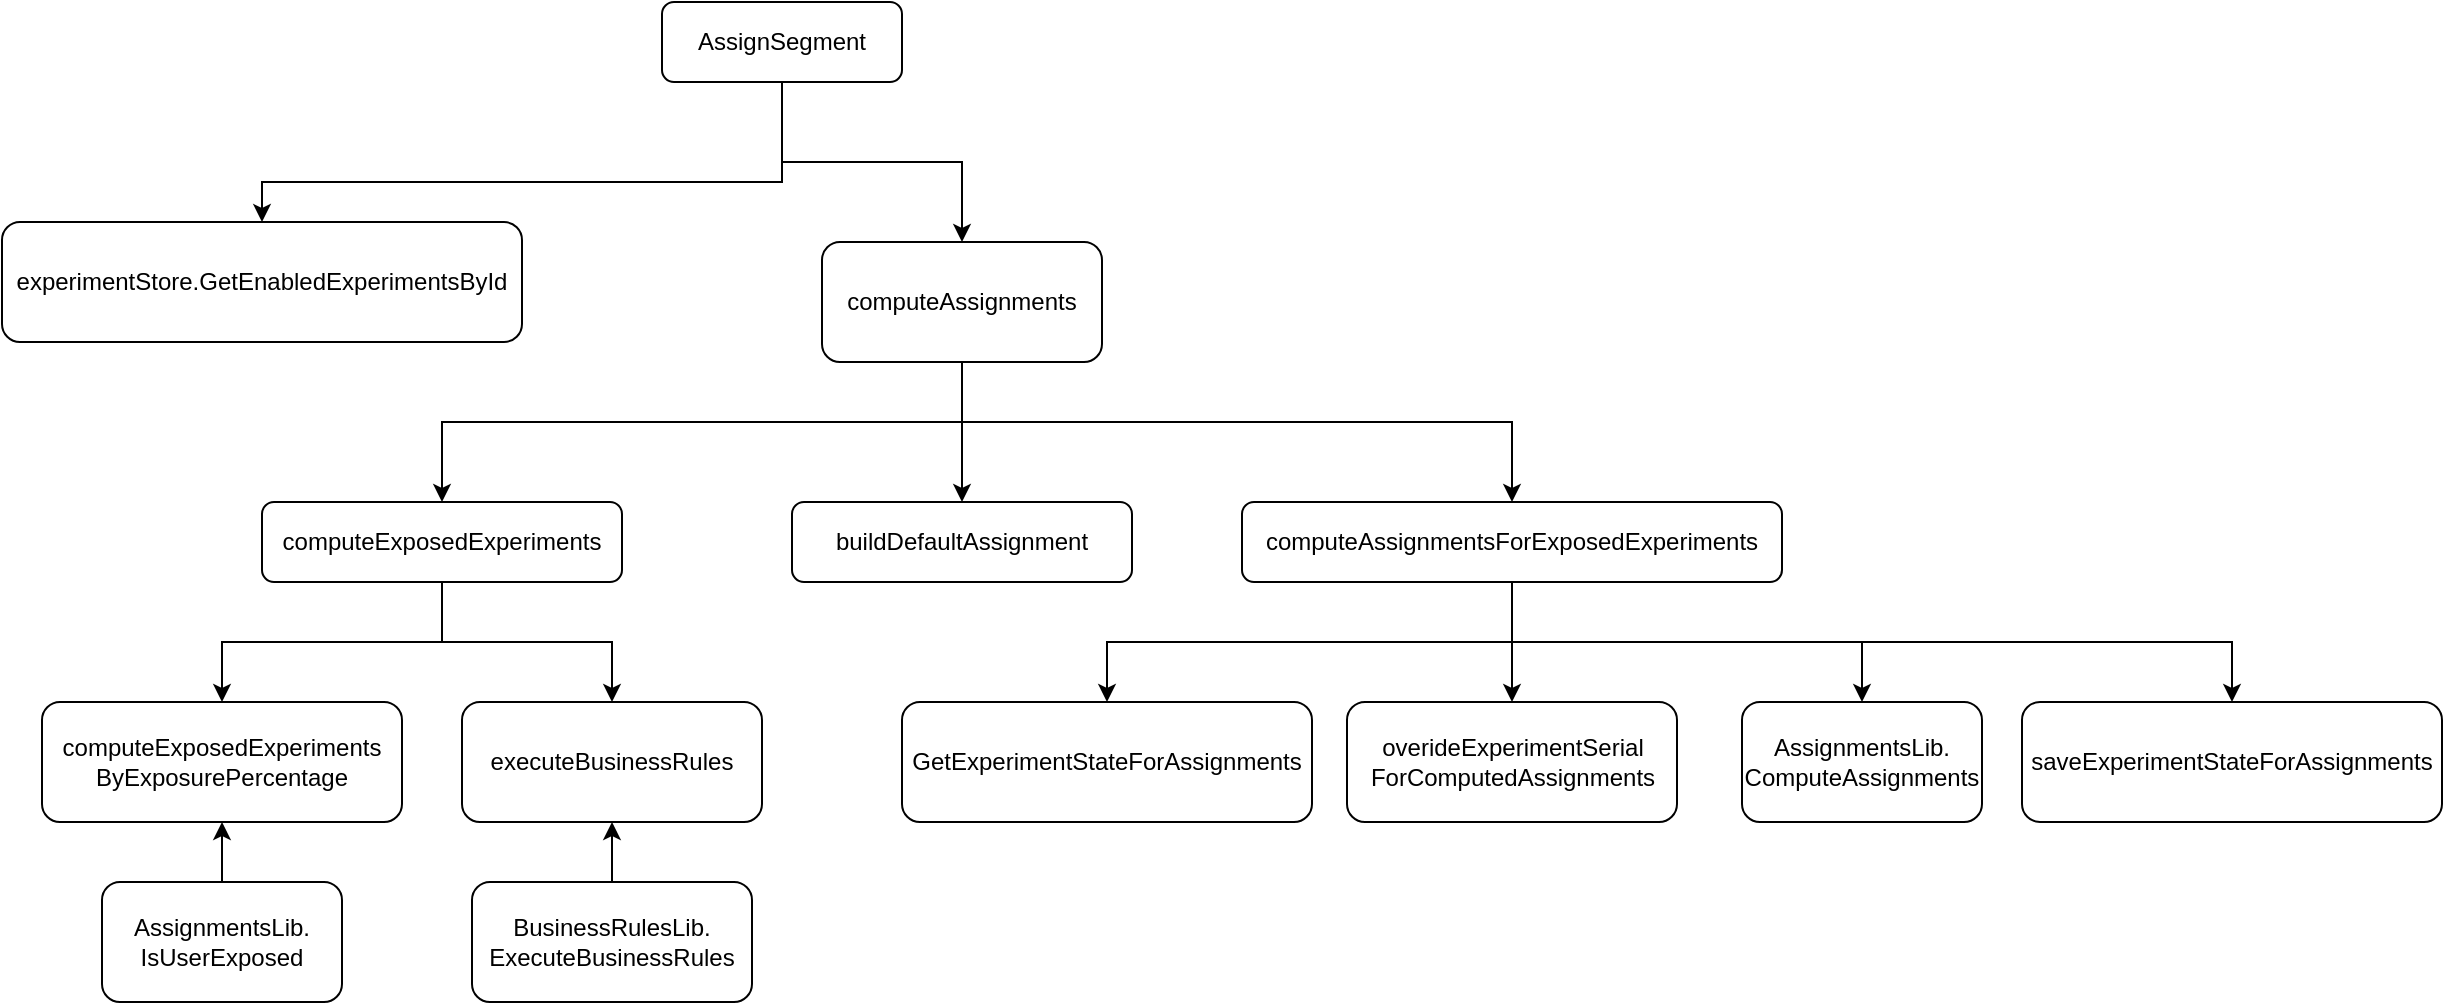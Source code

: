 <mxfile version="21.1.7" type="github">
  <diagram id="C5RBs43oDa-KdzZeNtuy" name="Page-1">
    <mxGraphModel dx="1242" dy="800" grid="1" gridSize="10" guides="1" tooltips="1" connect="1" arrows="1" fold="1" page="1" pageScale="1" pageWidth="827" pageHeight="1169" math="0" shadow="0">
      <root>
        <mxCell id="WIyWlLk6GJQsqaUBKTNV-0" />
        <mxCell id="WIyWlLk6GJQsqaUBKTNV-1" parent="WIyWlLk6GJQsqaUBKTNV-0" />
        <mxCell id="98T1CEg2x8zM3Lyg6xbF-31" style="edgeStyle=orthogonalEdgeStyle;rounded=0;orthogonalLoop=1;jettySize=auto;html=1;entryX=0.5;entryY=0;entryDx=0;entryDy=0;" edge="1" parent="WIyWlLk6GJQsqaUBKTNV-1" source="WIyWlLk6GJQsqaUBKTNV-3" target="98T1CEg2x8zM3Lyg6xbF-0">
          <mxGeometry relative="1" as="geometry">
            <Array as="points">
              <mxPoint x="450" y="120" />
              <mxPoint x="190" y="120" />
            </Array>
          </mxGeometry>
        </mxCell>
        <mxCell id="98T1CEg2x8zM3Lyg6xbF-32" style="edgeStyle=orthogonalEdgeStyle;rounded=0;orthogonalLoop=1;jettySize=auto;html=1;" edge="1" parent="WIyWlLk6GJQsqaUBKTNV-1" source="WIyWlLk6GJQsqaUBKTNV-3" target="98T1CEg2x8zM3Lyg6xbF-2">
          <mxGeometry relative="1" as="geometry" />
        </mxCell>
        <mxCell id="WIyWlLk6GJQsqaUBKTNV-3" value="AssignSegment" style="rounded=1;whiteSpace=wrap;html=1;fontSize=12;glass=0;strokeWidth=1;shadow=0;" parent="WIyWlLk6GJQsqaUBKTNV-1" vertex="1">
          <mxGeometry x="390" y="30" width="120" height="40" as="geometry" />
        </mxCell>
        <mxCell id="WIyWlLk6GJQsqaUBKTNV-7" value="computeExposedExperiments" style="rounded=1;whiteSpace=wrap;html=1;fontSize=12;glass=0;strokeWidth=1;shadow=0;" parent="WIyWlLk6GJQsqaUBKTNV-1" vertex="1">
          <mxGeometry x="190" y="280" width="180" height="40" as="geometry" />
        </mxCell>
        <mxCell id="98T1CEg2x8zM3Lyg6xbF-24" value="" style="edgeStyle=orthogonalEdgeStyle;rounded=0;orthogonalLoop=1;jettySize=auto;html=1;" edge="1" parent="WIyWlLk6GJQsqaUBKTNV-1" source="WIyWlLk6GJQsqaUBKTNV-11" target="98T1CEg2x8zM3Lyg6xbF-12">
          <mxGeometry relative="1" as="geometry" />
        </mxCell>
        <mxCell id="98T1CEg2x8zM3Lyg6xbF-25" style="edgeStyle=orthogonalEdgeStyle;rounded=0;orthogonalLoop=1;jettySize=auto;html=1;" edge="1" parent="WIyWlLk6GJQsqaUBKTNV-1" source="WIyWlLk6GJQsqaUBKTNV-11" target="98T1CEg2x8zM3Lyg6xbF-18">
          <mxGeometry relative="1" as="geometry" />
        </mxCell>
        <mxCell id="98T1CEg2x8zM3Lyg6xbF-26" style="edgeStyle=orthogonalEdgeStyle;rounded=0;orthogonalLoop=1;jettySize=auto;html=1;entryX=0.5;entryY=0;entryDx=0;entryDy=0;" edge="1" parent="WIyWlLk6GJQsqaUBKTNV-1" source="WIyWlLk6GJQsqaUBKTNV-11" target="98T1CEg2x8zM3Lyg6xbF-19">
          <mxGeometry relative="1" as="geometry" />
        </mxCell>
        <mxCell id="98T1CEg2x8zM3Lyg6xbF-27" style="edgeStyle=orthogonalEdgeStyle;rounded=0;orthogonalLoop=1;jettySize=auto;html=1;" edge="1" parent="WIyWlLk6GJQsqaUBKTNV-1" source="WIyWlLk6GJQsqaUBKTNV-11" target="98T1CEg2x8zM3Lyg6xbF-20">
          <mxGeometry relative="1" as="geometry">
            <Array as="points">
              <mxPoint x="815" y="350" />
              <mxPoint x="1175" y="350" />
            </Array>
          </mxGeometry>
        </mxCell>
        <mxCell id="WIyWlLk6GJQsqaUBKTNV-11" value="computeAssignmentsForExposedExperiments" style="rounded=1;whiteSpace=wrap;html=1;fontSize=12;glass=0;strokeWidth=1;shadow=0;" parent="WIyWlLk6GJQsqaUBKTNV-1" vertex="1">
          <mxGeometry x="680" y="280" width="270" height="40" as="geometry" />
        </mxCell>
        <mxCell id="WIyWlLk6GJQsqaUBKTNV-12" value="buildDefaultAssignment" style="rounded=1;whiteSpace=wrap;html=1;fontSize=12;glass=0;strokeWidth=1;shadow=0;" parent="WIyWlLk6GJQsqaUBKTNV-1" vertex="1">
          <mxGeometry x="455" y="280" width="170" height="40" as="geometry" />
        </mxCell>
        <mxCell id="98T1CEg2x8zM3Lyg6xbF-0" value="experimentStore.GetEnabledExperimentsById" style="rounded=1;whiteSpace=wrap;html=1;" vertex="1" parent="WIyWlLk6GJQsqaUBKTNV-1">
          <mxGeometry x="60" y="140" width="260" height="60" as="geometry" />
        </mxCell>
        <mxCell id="98T1CEg2x8zM3Lyg6xbF-28" value="" style="edgeStyle=orthogonalEdgeStyle;rounded=0;orthogonalLoop=1;jettySize=auto;html=1;" edge="1" parent="WIyWlLk6GJQsqaUBKTNV-1" source="98T1CEg2x8zM3Lyg6xbF-2" target="WIyWlLk6GJQsqaUBKTNV-12">
          <mxGeometry relative="1" as="geometry" />
        </mxCell>
        <mxCell id="98T1CEg2x8zM3Lyg6xbF-29" style="edgeStyle=orthogonalEdgeStyle;rounded=0;orthogonalLoop=1;jettySize=auto;html=1;entryX=0.5;entryY=0;entryDx=0;entryDy=0;" edge="1" parent="WIyWlLk6GJQsqaUBKTNV-1" source="98T1CEg2x8zM3Lyg6xbF-2" target="WIyWlLk6GJQsqaUBKTNV-7">
          <mxGeometry relative="1" as="geometry">
            <Array as="points">
              <mxPoint x="540" y="240" />
              <mxPoint x="280" y="240" />
            </Array>
          </mxGeometry>
        </mxCell>
        <mxCell id="98T1CEg2x8zM3Lyg6xbF-30" style="edgeStyle=orthogonalEdgeStyle;rounded=0;orthogonalLoop=1;jettySize=auto;html=1;" edge="1" parent="WIyWlLk6GJQsqaUBKTNV-1" source="98T1CEg2x8zM3Lyg6xbF-2" target="WIyWlLk6GJQsqaUBKTNV-11">
          <mxGeometry relative="1" as="geometry">
            <Array as="points">
              <mxPoint x="540" y="240" />
              <mxPoint x="815" y="240" />
            </Array>
          </mxGeometry>
        </mxCell>
        <mxCell id="98T1CEg2x8zM3Lyg6xbF-2" value="computeAssignments" style="rounded=1;whiteSpace=wrap;html=1;" vertex="1" parent="WIyWlLk6GJQsqaUBKTNV-1">
          <mxGeometry x="470" y="150" width="140" height="60" as="geometry" />
        </mxCell>
        <mxCell id="98T1CEg2x8zM3Lyg6xbF-6" value="computeExposedExperiments&lt;br&gt;ByExposurePercentage" style="rounded=1;whiteSpace=wrap;html=1;" vertex="1" parent="WIyWlLk6GJQsqaUBKTNV-1">
          <mxGeometry x="80" y="380" width="180" height="60" as="geometry" />
        </mxCell>
        <mxCell id="98T1CEg2x8zM3Lyg6xbF-7" value="executeBusinessRules" style="rounded=1;whiteSpace=wrap;html=1;" vertex="1" parent="WIyWlLk6GJQsqaUBKTNV-1">
          <mxGeometry x="290" y="380" width="150" height="60" as="geometry" />
        </mxCell>
        <mxCell id="98T1CEg2x8zM3Lyg6xbF-8" value="" style="endArrow=classic;html=1;rounded=0;exitX=0.5;exitY=1;exitDx=0;exitDy=0;entryX=0.5;entryY=0;entryDx=0;entryDy=0;" edge="1" parent="WIyWlLk6GJQsqaUBKTNV-1" source="WIyWlLk6GJQsqaUBKTNV-7" target="98T1CEg2x8zM3Lyg6xbF-6">
          <mxGeometry width="50" height="50" relative="1" as="geometry">
            <mxPoint x="330" y="320" as="sourcePoint" />
            <mxPoint x="290" y="380" as="targetPoint" />
            <Array as="points">
              <mxPoint x="280" y="350" />
              <mxPoint x="290" y="350" />
              <mxPoint x="170" y="350" />
            </Array>
          </mxGeometry>
        </mxCell>
        <mxCell id="98T1CEg2x8zM3Lyg6xbF-9" value="" style="endArrow=classic;html=1;rounded=0;entryX=0.5;entryY=0;entryDx=0;entryDy=0;exitX=0.5;exitY=1;exitDx=0;exitDy=0;" edge="1" parent="WIyWlLk6GJQsqaUBKTNV-1" source="WIyWlLk6GJQsqaUBKTNV-7" target="98T1CEg2x8zM3Lyg6xbF-7">
          <mxGeometry width="50" height="50" relative="1" as="geometry">
            <mxPoint x="330" y="320" as="sourcePoint" />
            <mxPoint x="350" y="370" as="targetPoint" />
            <Array as="points">
              <mxPoint x="280" y="350" />
              <mxPoint x="330" y="350" />
              <mxPoint x="365" y="350" />
            </Array>
          </mxGeometry>
        </mxCell>
        <mxCell id="98T1CEg2x8zM3Lyg6xbF-22" value="" style="edgeStyle=orthogonalEdgeStyle;rounded=0;orthogonalLoop=1;jettySize=auto;html=1;" edge="1" parent="WIyWlLk6GJQsqaUBKTNV-1" source="98T1CEg2x8zM3Lyg6xbF-10" target="98T1CEg2x8zM3Lyg6xbF-6">
          <mxGeometry relative="1" as="geometry" />
        </mxCell>
        <mxCell id="98T1CEg2x8zM3Lyg6xbF-10" value="AssignmentsLib.&lt;br&gt;IsUserExposed" style="rounded=1;whiteSpace=wrap;html=1;" vertex="1" parent="WIyWlLk6GJQsqaUBKTNV-1">
          <mxGeometry x="110" y="470" width="120" height="60" as="geometry" />
        </mxCell>
        <mxCell id="98T1CEg2x8zM3Lyg6xbF-21" value="" style="edgeStyle=orthogonalEdgeStyle;rounded=0;orthogonalLoop=1;jettySize=auto;html=1;" edge="1" parent="WIyWlLk6GJQsqaUBKTNV-1" source="98T1CEg2x8zM3Lyg6xbF-11" target="98T1CEg2x8zM3Lyg6xbF-7">
          <mxGeometry relative="1" as="geometry" />
        </mxCell>
        <mxCell id="98T1CEg2x8zM3Lyg6xbF-11" value="BusinessRulesLib.&lt;br&gt;ExecuteBusinessRules" style="rounded=1;whiteSpace=wrap;html=1;" vertex="1" parent="WIyWlLk6GJQsqaUBKTNV-1">
          <mxGeometry x="295" y="470" width="140" height="60" as="geometry" />
        </mxCell>
        <mxCell id="98T1CEg2x8zM3Lyg6xbF-12" value="GetExperimentStateForAssignments" style="whiteSpace=wrap;html=1;rounded=1;glass=0;strokeWidth=1;shadow=0;" vertex="1" parent="WIyWlLk6GJQsqaUBKTNV-1">
          <mxGeometry x="510" y="380" width="205" height="60" as="geometry" />
        </mxCell>
        <mxCell id="98T1CEg2x8zM3Lyg6xbF-18" value="overideExperimentSerial&lt;br&gt;ForComputedAssignments" style="whiteSpace=wrap;html=1;rounded=1;glass=0;strokeWidth=1;shadow=0;" vertex="1" parent="WIyWlLk6GJQsqaUBKTNV-1">
          <mxGeometry x="732.5" y="380" width="165" height="60" as="geometry" />
        </mxCell>
        <mxCell id="98T1CEg2x8zM3Lyg6xbF-19" value="AssignmentsLib.&lt;br&gt;ComputeAssignments" style="rounded=1;whiteSpace=wrap;html=1;" vertex="1" parent="WIyWlLk6GJQsqaUBKTNV-1">
          <mxGeometry x="930" y="380" width="120" height="60" as="geometry" />
        </mxCell>
        <mxCell id="98T1CEg2x8zM3Lyg6xbF-20" value="saveExperimentStateForAssignments" style="rounded=1;whiteSpace=wrap;html=1;" vertex="1" parent="WIyWlLk6GJQsqaUBKTNV-1">
          <mxGeometry x="1070" y="380" width="210" height="60" as="geometry" />
        </mxCell>
      </root>
    </mxGraphModel>
  </diagram>
</mxfile>

